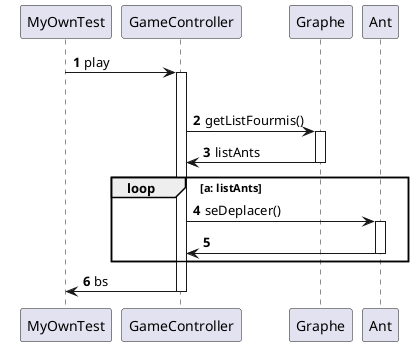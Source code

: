 @startuml
'https://plantuml.com/sequence-diagram

autonumber

Participant MyOwnTest
Participant GameController
Participant Graphe
Participant Ant

MyOwnTest -> GameController++ : play


loop i=0 i<duration i++
GameController -> Graphe++ : getListFourmis()
Graphe -> GameController-- : listAnts
loop a: listAnts

GameController -> Ant++ : seDeplacer()
Ant -> GameController-- :

end

GameController -> MyOwnTest-- : bs
@enduml

